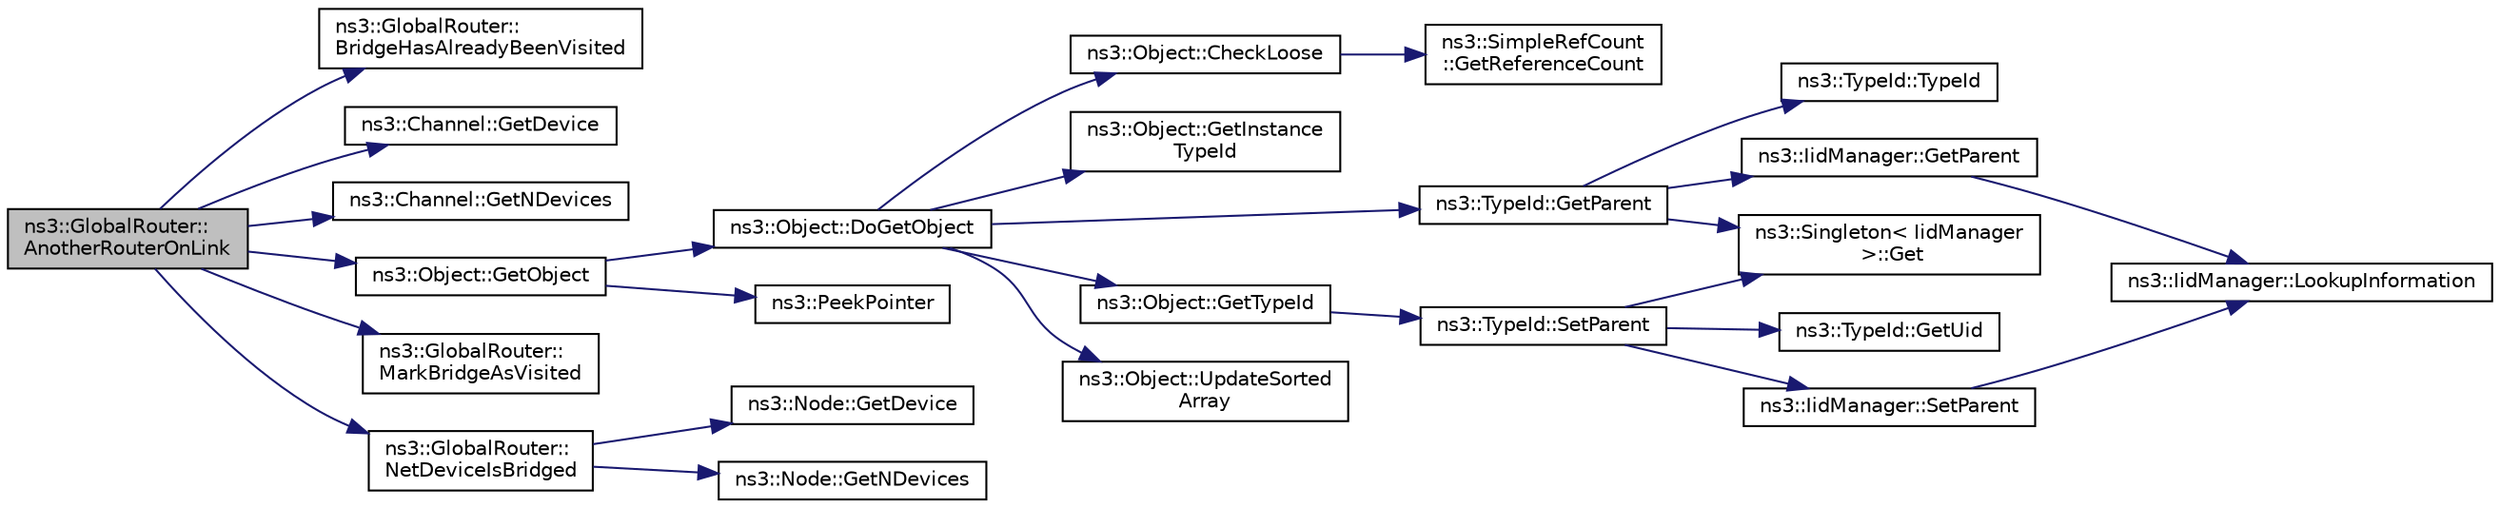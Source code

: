 digraph "ns3::GlobalRouter::AnotherRouterOnLink"
{
 // LATEX_PDF_SIZE
  edge [fontname="Helvetica",fontsize="10",labelfontname="Helvetica",labelfontsize="10"];
  node [fontname="Helvetica",fontsize="10",shape=record];
  rankdir="LR";
  Node1 [label="ns3::GlobalRouter::\lAnotherRouterOnLink",height=0.2,width=0.4,color="black", fillcolor="grey75", style="filled", fontcolor="black",tooltip="Checks for the presence of another router on the NetDevice."];
  Node1 -> Node2 [color="midnightblue",fontsize="10",style="solid",fontname="Helvetica"];
  Node2 [label="ns3::GlobalRouter::\lBridgeHasAlreadyBeenVisited",height=0.2,width=0.4,color="black", fillcolor="white", style="filled",URL="$classns3_1_1_global_router.html#a2ba85ec4a07c754cace8bc56a6580f56",tooltip="When recursively checking for devices on the link, check whether a given device has already been visi..."];
  Node1 -> Node3 [color="midnightblue",fontsize="10",style="solid",fontname="Helvetica"];
  Node3 [label="ns3::Channel::GetDevice",height=0.2,width=0.4,color="black", fillcolor="white", style="filled",URL="$classns3_1_1_channel.html#a1c11f8a51a59efa10a7afe5d5a558718",tooltip=" "];
  Node1 -> Node4 [color="midnightblue",fontsize="10",style="solid",fontname="Helvetica"];
  Node4 [label="ns3::Channel::GetNDevices",height=0.2,width=0.4,color="black", fillcolor="white", style="filled",URL="$classns3_1_1_channel.html#a5ca1ca794a20b5c13fa9029cd515d84f",tooltip=" "];
  Node1 -> Node5 [color="midnightblue",fontsize="10",style="solid",fontname="Helvetica"];
  Node5 [label="ns3::Object::GetObject",height=0.2,width=0.4,color="black", fillcolor="white", style="filled",URL="$classns3_1_1_object.html#ad21f5401ff705cd29c37f931ea3afc18",tooltip="Get a pointer to the requested aggregated Object."];
  Node5 -> Node6 [color="midnightblue",fontsize="10",style="solid",fontname="Helvetica"];
  Node6 [label="ns3::Object::DoGetObject",height=0.2,width=0.4,color="black", fillcolor="white", style="filled",URL="$classns3_1_1_object.html#a7c009975f7c0994cb47a69f713745e0a",tooltip="Find an Object of TypeId tid in the aggregates of this Object."];
  Node6 -> Node7 [color="midnightblue",fontsize="10",style="solid",fontname="Helvetica"];
  Node7 [label="ns3::Object::CheckLoose",height=0.2,width=0.4,color="black", fillcolor="white", style="filled",URL="$classns3_1_1_object.html#a33b1d1c52665f27a2fd4857aef5618f2",tooltip="Check if any aggregated Objects have non-zero reference counts."];
  Node7 -> Node8 [color="midnightblue",fontsize="10",style="solid",fontname="Helvetica"];
  Node8 [label="ns3::SimpleRefCount\l::GetReferenceCount",height=0.2,width=0.4,color="black", fillcolor="white", style="filled",URL="$classns3_1_1_simple_ref_count.html#a9cb85ae452ce0e1c74f11b3e4d357171",tooltip="Get the reference count of the object."];
  Node6 -> Node9 [color="midnightblue",fontsize="10",style="solid",fontname="Helvetica"];
  Node9 [label="ns3::Object::GetInstance\lTypeId",height=0.2,width=0.4,color="black", fillcolor="white", style="filled",URL="$classns3_1_1_object.html#a9a0bc0211cfab9842e1046b5c5810e5a",tooltip="Get the most derived TypeId for this Object."];
  Node6 -> Node10 [color="midnightblue",fontsize="10",style="solid",fontname="Helvetica"];
  Node10 [label="ns3::TypeId::GetParent",height=0.2,width=0.4,color="black", fillcolor="white", style="filled",URL="$classns3_1_1_type_id.html#ab84f81aee52154af39a8668b59c89d63",tooltip="Get the parent of this TypeId."];
  Node10 -> Node11 [color="midnightblue",fontsize="10",style="solid",fontname="Helvetica"];
  Node11 [label="ns3::TypeId::TypeId",height=0.2,width=0.4,color="black", fillcolor="white", style="filled",URL="$classns3_1_1_type_id.html#ab76e26690f1af4f1cffa6a72245e8928",tooltip="Default constructor."];
  Node10 -> Node12 [color="midnightblue",fontsize="10",style="solid",fontname="Helvetica"];
  Node12 [label="ns3::Singleton\< IidManager\l \>::Get",height=0.2,width=0.4,color="black", fillcolor="white", style="filled",URL="$classns3_1_1_singleton.html#a80a2cd3c25a27ea72add7a9f7a141ffa",tooltip="Get a pointer to the singleton instance."];
  Node10 -> Node13 [color="midnightblue",fontsize="10",style="solid",fontname="Helvetica"];
  Node13 [label="ns3::IidManager::GetParent",height=0.2,width=0.4,color="black", fillcolor="white", style="filled",URL="$classns3_1_1_iid_manager.html#a26a0cf5d08e0e9d8ad1128b77599b1f5",tooltip="Get the parent of a type id."];
  Node13 -> Node14 [color="midnightblue",fontsize="10",style="solid",fontname="Helvetica"];
  Node14 [label="ns3::IidManager::LookupInformation",height=0.2,width=0.4,color="black", fillcolor="white", style="filled",URL="$classns3_1_1_iid_manager.html#a84af06b798b21fa700469a3ac5f65f3f",tooltip="Retrieve the information record for a type."];
  Node6 -> Node15 [color="midnightblue",fontsize="10",style="solid",fontname="Helvetica"];
  Node15 [label="ns3::Object::GetTypeId",height=0.2,width=0.4,color="black", fillcolor="white", style="filled",URL="$classns3_1_1_object.html#a1d040243983ab74ec923bde26d7cb7e7",tooltip="Register this type."];
  Node15 -> Node16 [color="midnightblue",fontsize="10",style="solid",fontname="Helvetica"];
  Node16 [label="ns3::TypeId::SetParent",height=0.2,width=0.4,color="black", fillcolor="white", style="filled",URL="$classns3_1_1_type_id.html#abaaca67ab7d2471067e7c275df0f7309",tooltip="Set the parent TypeId."];
  Node16 -> Node12 [color="midnightblue",fontsize="10",style="solid",fontname="Helvetica"];
  Node16 -> Node17 [color="midnightblue",fontsize="10",style="solid",fontname="Helvetica"];
  Node17 [label="ns3::TypeId::GetUid",height=0.2,width=0.4,color="black", fillcolor="white", style="filled",URL="$classns3_1_1_type_id.html#a429535085325d6f926724771446d9047",tooltip="Get the internal id of this TypeId."];
  Node16 -> Node18 [color="midnightblue",fontsize="10",style="solid",fontname="Helvetica"];
  Node18 [label="ns3::IidManager::SetParent",height=0.2,width=0.4,color="black", fillcolor="white", style="filled",URL="$classns3_1_1_iid_manager.html#a4042931260554c907699367b6811426f",tooltip="Set the parent of a type id."];
  Node18 -> Node14 [color="midnightblue",fontsize="10",style="solid",fontname="Helvetica"];
  Node6 -> Node19 [color="midnightblue",fontsize="10",style="solid",fontname="Helvetica"];
  Node19 [label="ns3::Object::UpdateSorted\lArray",height=0.2,width=0.4,color="black", fillcolor="white", style="filled",URL="$classns3_1_1_object.html#ade62655b9680ca5ebf5af7e0fda7a21f",tooltip="Keep the list of aggregates in most-recently-used order."];
  Node5 -> Node20 [color="midnightblue",fontsize="10",style="solid",fontname="Helvetica"];
  Node20 [label="ns3::PeekPointer",height=0.2,width=0.4,color="black", fillcolor="white", style="filled",URL="$namespacens3.html#af2a7557fe9afdd98d8f6f8f6e412cf5a",tooltip=" "];
  Node1 -> Node21 [color="midnightblue",fontsize="10",style="solid",fontname="Helvetica"];
  Node21 [label="ns3::GlobalRouter::\lMarkBridgeAsVisited",height=0.2,width=0.4,color="black", fillcolor="white", style="filled",URL="$classns3_1_1_global_router.html#a079dc190b22cb5bec988acfaccecf406",tooltip="When recursively checking for devices on the link, mark a given device as having been visited."];
  Node1 -> Node22 [color="midnightblue",fontsize="10",style="solid",fontname="Helvetica"];
  Node22 [label="ns3::GlobalRouter::\lNetDeviceIsBridged",height=0.2,width=0.4,color="black", fillcolor="white", style="filled",URL="$classns3_1_1_global_router.html#a46440e967c036dd0e2c77c30e068c1b7",tooltip="Decide whether or not a given net device is being bridged by a BridgeNetDevice."];
  Node22 -> Node23 [color="midnightblue",fontsize="10",style="solid",fontname="Helvetica"];
  Node23 [label="ns3::Node::GetDevice",height=0.2,width=0.4,color="black", fillcolor="white", style="filled",URL="$classns3_1_1_node.html#ad5e10d46d12a255573c53d5db0fc043b",tooltip="Retrieve the index-th NetDevice associated to this node."];
  Node22 -> Node24 [color="midnightblue",fontsize="10",style="solid",fontname="Helvetica"];
  Node24 [label="ns3::Node::GetNDevices",height=0.2,width=0.4,color="black", fillcolor="white", style="filled",URL="$classns3_1_1_node.html#ab160c405a94d258f6fc5e4e3fd33cecd",tooltip=" "];
}
